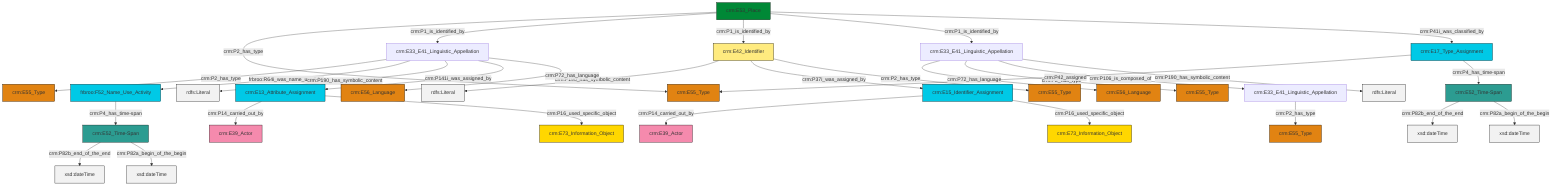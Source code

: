 graph TD
classDef Literal fill:#f2f2f2,stroke:#000000;
classDef CRM_Entity fill:#FFFFFF,stroke:#000000;
classDef Temporal_Entity fill:#00C9E6, stroke:#000000;
classDef Type fill:#E18312, stroke:#000000;
classDef Time-Span fill:#2C9C91, stroke:#000000;
classDef Appellation fill:#FFEB7F, stroke:#000000;
classDef Place fill:#008836, stroke:#000000;
classDef Persistent_Item fill:#B266B2, stroke:#000000;
classDef Conceptual_Object fill:#FFD700, stroke:#000000;
classDef Physical_Thing fill:#D2B48C, stroke:#000000;
classDef Actor fill:#f58aad, stroke:#000000;
classDef PC_Classes fill:#4ce600, stroke:#000000;
classDef Multi fill:#cccccc,stroke:#000000;

0["crm:E33_E41_Linguistic_Appellation"]:::Default -->|crm:P72_has_language| 1["crm:E56_Language"]:::Type
4["crm:E42_Identifier"]:::Appellation -->|crm:P190_has_symbolic_content| 5[rdfs:Literal]:::Literal
0["crm:E33_E41_Linguistic_Appellation"]:::Default -->|crm:P2_has_type| 6["crm:E55_Type"]:::Type
13["crm:E15_Identifier_Assignment"]:::Temporal_Entity -->|crm:P14_carried_out_by| 9["crm:E39_Actor"]:::Actor
14["crm:E33_E41_Linguistic_Appellation"]:::Default -->|crm:P2_has_type| 16["crm:E55_Type"]:::Type
14["crm:E33_E41_Linguistic_Appellation"]:::Default -->|frbroo:R64i_was_name_used_by| 18["frbroo:F52_Name_Use_Activity"]:::Temporal_Entity
19["crm:E52_Time-Span"]:::Time-Span -->|crm:P82b_end_of_the_end| 20[xsd:dateTime]:::Literal
4["crm:E42_Identifier"]:::Appellation -->|crm:P37i_was_assigned_by| 13["crm:E15_Identifier_Assignment"]:::Temporal_Entity
23["crm:E53_Place"]:::Place -->|crm:P2_has_type| 24["crm:E55_Type"]:::Type
25["crm:E13_Attribute_Assignment"]:::Temporal_Entity -->|crm:P14_carried_out_by| 26["crm:E39_Actor"]:::Actor
19["crm:E52_Time-Span"]:::Time-Span -->|crm:P82a_begin_of_the_begin| 30[xsd:dateTime]:::Literal
31["crm:E17_Type_Assignment"]:::Temporal_Entity -->|crm:P42_assigned| 24["crm:E55_Type"]:::Type
11["crm:E33_E41_Linguistic_Appellation"]:::Default -->|crm:P2_has_type| 21["crm:E55_Type"]:::Type
25["crm:E13_Attribute_Assignment"]:::Temporal_Entity -->|crm:P16_used_specific_object| 7["crm:E73_Information_Object"]:::Conceptual_Object
14["crm:E33_E41_Linguistic_Appellation"]:::Default -->|crm:P190_has_symbolic_content| 38[rdfs:Literal]:::Literal
23["crm:E53_Place"]:::Place -->|crm:P1_is_identified_by| 14["crm:E33_E41_Linguistic_Appellation"]:::Default
0["crm:E33_E41_Linguistic_Appellation"]:::Default -->|crm:P106_is_composed_of| 11["crm:E33_E41_Linguistic_Appellation"]:::Default
35["crm:E52_Time-Span"]:::Time-Span -->|crm:P82b_end_of_the_end| 41[xsd:dateTime]:::Literal
14["crm:E33_E41_Linguistic_Appellation"]:::Default -->|crm:P141i_was_assigned_by| 25["crm:E13_Attribute_Assignment"]:::Temporal_Entity
14["crm:E33_E41_Linguistic_Appellation"]:::Default -->|crm:P72_has_language| 42["crm:E56_Language"]:::Type
4["crm:E42_Identifier"]:::Appellation -->|crm:P2_has_type| 32["crm:E55_Type"]:::Type
13["crm:E15_Identifier_Assignment"]:::Temporal_Entity -->|crm:P16_used_specific_object| 2["crm:E73_Information_Object"]:::Conceptual_Object
23["crm:E53_Place"]:::Place -->|crm:P1_is_identified_by| 4["crm:E42_Identifier"]:::Appellation
23["crm:E53_Place"]:::Place -->|crm:P1_is_identified_by| 0["crm:E33_E41_Linguistic_Appellation"]:::Default
23["crm:E53_Place"]:::Place -->|crm:P41i_was_classified_by| 31["crm:E17_Type_Assignment"]:::Temporal_Entity
18["frbroo:F52_Name_Use_Activity"]:::Temporal_Entity -->|crm:P4_has_time-span| 35["crm:E52_Time-Span"]:::Time-Span
31["crm:E17_Type_Assignment"]:::Temporal_Entity -->|crm:P4_has_time-span| 19["crm:E52_Time-Span"]:::Time-Span
0["crm:E33_E41_Linguistic_Appellation"]:::Default -->|crm:P190_has_symbolic_content| 50[rdfs:Literal]:::Literal
35["crm:E52_Time-Span"]:::Time-Span -->|crm:P82a_begin_of_the_begin| 51[xsd:dateTime]:::Literal